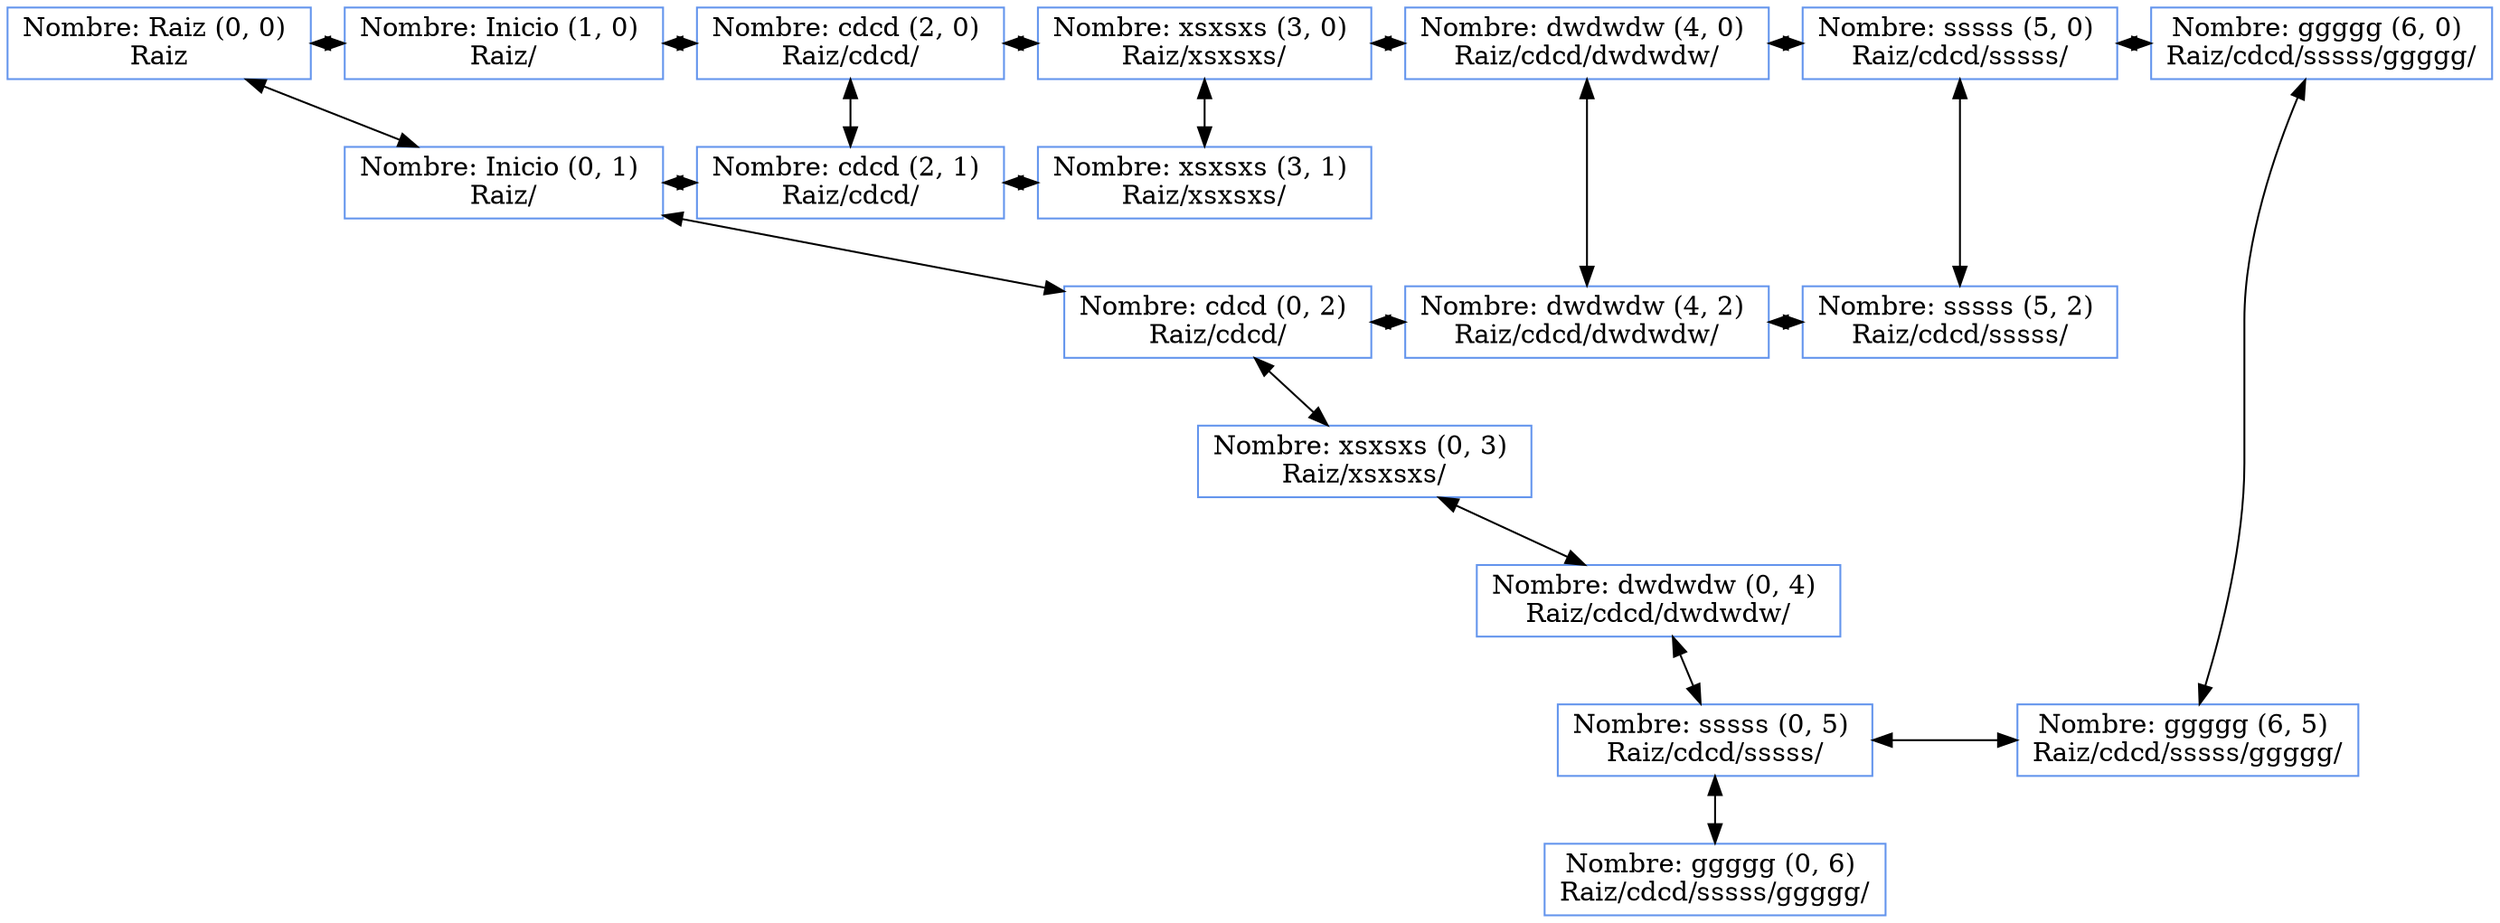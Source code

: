 digraph G {

node [shape=box, color=cornflowerblue ];
"Nombre: Raiz (0, 0) 
Raiz"->"Nombre: Inicio (0, 1) 
Raiz/"[dir=both];
"Nombre: Inicio (0, 1) 
Raiz/"->"Nombre: cdcd (0, 2) 
Raiz/cdcd/"[dir=both];
"Nombre: cdcd (0, 2) 
Raiz/cdcd/"->"Nombre: xsxsxs (0, 3) 
Raiz/xsxsxs/"[dir=both];
"Nombre: xsxsxs (0, 3) 
Raiz/xsxsxs/"->"Nombre: dwdwdw (0, 4) 
Raiz/cdcd/dwdwdw/"[dir=both];
"Nombre: dwdwdw (0, 4) 
Raiz/cdcd/dwdwdw/"->"Nombre: sssss (0, 5) 
Raiz/cdcd/sssss/"[dir=both];
"Nombre: sssss (0, 5) 
Raiz/cdcd/sssss/"->"Nombre: ggggg (0, 6) 
Raiz/cdcd/sssss/ggggg/"[dir=both];
"Nombre: cdcd (2, 0) 
Raiz/cdcd/"->"Nombre: cdcd (2, 1) 
Raiz/cdcd/"[dir=both];
"Nombre: xsxsxs (3, 0) 
Raiz/xsxsxs/"->"Nombre: xsxsxs (3, 1) 
Raiz/xsxsxs/"[dir=both];
"Nombre: dwdwdw (4, 0) 
Raiz/cdcd/dwdwdw/"->"Nombre: dwdwdw (4, 2) 
Raiz/cdcd/dwdwdw/"[dir=both];
"Nombre: sssss (5, 0) 
Raiz/cdcd/sssss/"->"Nombre: sssss (5, 2) 
Raiz/cdcd/sssss/"[dir=both];
"Nombre: ggggg (6, 0) 
Raiz/cdcd/sssss/ggggg/"->"Nombre: ggggg (6, 5) 
Raiz/cdcd/sssss/ggggg/"[dir=both];
rank=same{
"Nombre: Raiz (0, 0) 
Raiz"->"Nombre: Inicio (1, 0) 
Raiz/"[dir=both];
}
rank=same{
"Nombre: Inicio (1, 0) 
Raiz/"->"Nombre: cdcd (2, 0) 
Raiz/cdcd/"[dir=both];
}
rank=same{
"Nombre: cdcd (2, 0) 
Raiz/cdcd/"->"Nombre: xsxsxs (3, 0) 
Raiz/xsxsxs/"[dir=both];
}
rank=same{
"Nombre: xsxsxs (3, 0) 
Raiz/xsxsxs/"->"Nombre: dwdwdw (4, 0) 
Raiz/cdcd/dwdwdw/"[dir=both];
}
rank=same{
"Nombre: dwdwdw (4, 0) 
Raiz/cdcd/dwdwdw/"->"Nombre: sssss (5, 0) 
Raiz/cdcd/sssss/"[dir=both];
}
rank=same{
"Nombre: sssss (5, 0) 
Raiz/cdcd/sssss/"->"Nombre: ggggg (6, 0) 
Raiz/cdcd/sssss/ggggg/"[dir=both];
}
rank=same{
"Nombre: Inicio (0, 1) 
Raiz/"->"Nombre: cdcd (2, 1) 
Raiz/cdcd/"[dir=both];
}
rank=same{
"Nombre: cdcd (2, 1) 
Raiz/cdcd/"->"Nombre: xsxsxs (3, 1) 
Raiz/xsxsxs/"[dir=both];
}
rank=same{
"Nombre: cdcd (0, 2) 
Raiz/cdcd/"->"Nombre: dwdwdw (4, 2) 
Raiz/cdcd/dwdwdw/"[dir=both];
}
rank=same{
"Nombre: dwdwdw (4, 2) 
Raiz/cdcd/dwdwdw/"->"Nombre: sssss (5, 2) 
Raiz/cdcd/sssss/"[dir=both];
}
rank=same{
"Nombre: sssss (0, 5) 
Raiz/cdcd/sssss/"->"Nombre: ggggg (6, 5) 
Raiz/cdcd/sssss/ggggg/"[dir=both];
}
}
